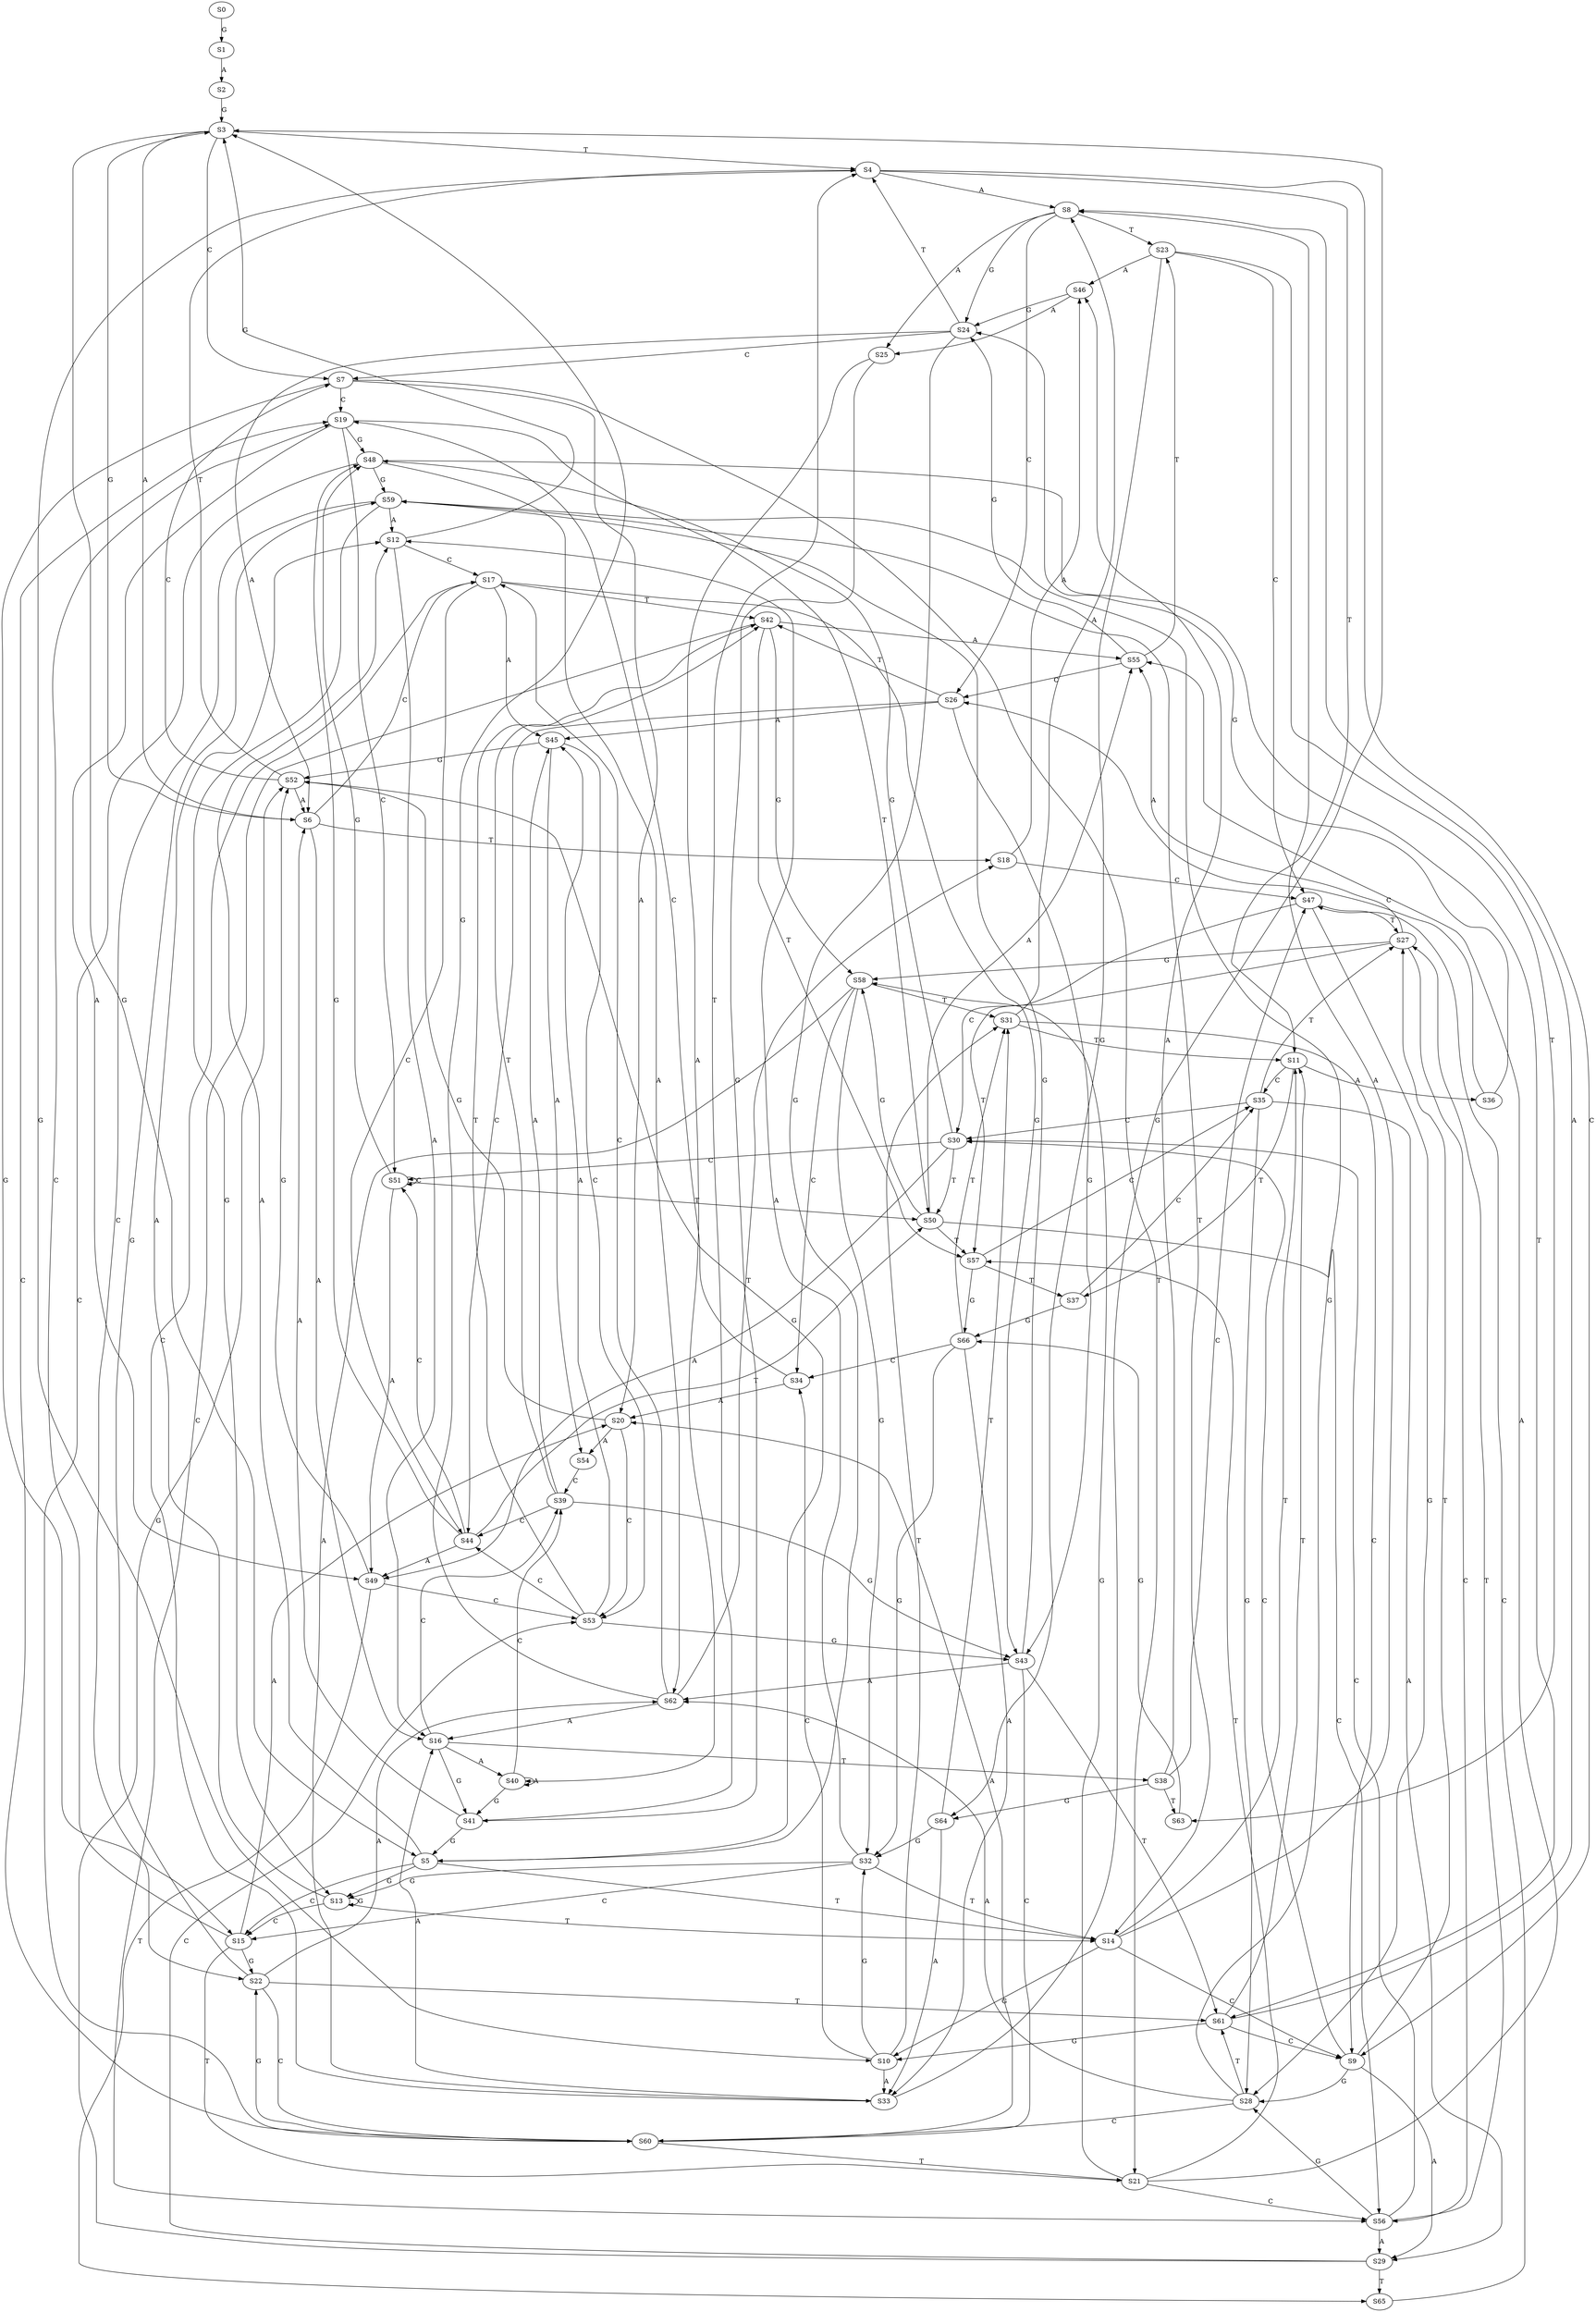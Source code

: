 strict digraph  {
	S0 -> S1 [ label = G ];
	S1 -> S2 [ label = A ];
	S2 -> S3 [ label = G ];
	S3 -> S4 [ label = T ];
	S3 -> S5 [ label = G ];
	S3 -> S6 [ label = A ];
	S3 -> S7 [ label = C ];
	S4 -> S8 [ label = A ];
	S4 -> S9 [ label = C ];
	S4 -> S10 [ label = G ];
	S4 -> S11 [ label = T ];
	S5 -> S12 [ label = A ];
	S5 -> S13 [ label = G ];
	S5 -> S14 [ label = T ];
	S5 -> S15 [ label = C ];
	S6 -> S16 [ label = A ];
	S6 -> S17 [ label = C ];
	S6 -> S18 [ label = T ];
	S6 -> S3 [ label = G ];
	S7 -> S19 [ label = C ];
	S7 -> S20 [ label = A ];
	S7 -> S21 [ label = T ];
	S7 -> S22 [ label = G ];
	S8 -> S23 [ label = T ];
	S8 -> S24 [ label = G ];
	S8 -> S25 [ label = A ];
	S8 -> S26 [ label = C ];
	S9 -> S27 [ label = T ];
	S9 -> S28 [ label = G ];
	S9 -> S29 [ label = A ];
	S9 -> S30 [ label = C ];
	S10 -> S31 [ label = T ];
	S10 -> S32 [ label = G ];
	S10 -> S33 [ label = A ];
	S10 -> S34 [ label = C ];
	S11 -> S35 [ label = C ];
	S11 -> S36 [ label = A ];
	S11 -> S37 [ label = T ];
	S12 -> S16 [ label = A ];
	S12 -> S3 [ label = G ];
	S12 -> S17 [ label = C ];
	S13 -> S14 [ label = T ];
	S13 -> S15 [ label = C ];
	S13 -> S13 [ label = G ];
	S13 -> S12 [ label = A ];
	S14 -> S8 [ label = A ];
	S14 -> S9 [ label = C ];
	S14 -> S10 [ label = G ];
	S14 -> S11 [ label = T ];
	S15 -> S21 [ label = T ];
	S15 -> S19 [ label = C ];
	S15 -> S20 [ label = A ];
	S15 -> S22 [ label = G ];
	S16 -> S38 [ label = T ];
	S16 -> S39 [ label = C ];
	S16 -> S40 [ label = A ];
	S16 -> S41 [ label = G ];
	S17 -> S42 [ label = T ];
	S17 -> S43 [ label = G ];
	S17 -> S44 [ label = C ];
	S17 -> S45 [ label = A ];
	S18 -> S46 [ label = A ];
	S18 -> S47 [ label = C ];
	S19 -> S48 [ label = G ];
	S19 -> S49 [ label = A ];
	S19 -> S50 [ label = T ];
	S19 -> S51 [ label = C ];
	S20 -> S52 [ label = G ];
	S20 -> S53 [ label = C ];
	S20 -> S54 [ label = A ];
	S21 -> S55 [ label = A ];
	S21 -> S56 [ label = C ];
	S21 -> S57 [ label = T ];
	S21 -> S58 [ label = G ];
	S22 -> S59 [ label = G ];
	S22 -> S60 [ label = C ];
	S22 -> S61 [ label = T ];
	S22 -> S62 [ label = A ];
	S23 -> S47 [ label = C ];
	S23 -> S46 [ label = A ];
	S23 -> S63 [ label = T ];
	S23 -> S64 [ label = G ];
	S24 -> S4 [ label = T ];
	S24 -> S6 [ label = A ];
	S24 -> S7 [ label = C ];
	S24 -> S5 [ label = G ];
	S25 -> S41 [ label = G ];
	S25 -> S40 [ label = A ];
	S26 -> S43 [ label = G ];
	S26 -> S42 [ label = T ];
	S26 -> S44 [ label = C ];
	S26 -> S45 [ label = A ];
	S27 -> S58 [ label = G ];
	S27 -> S56 [ label = C ];
	S27 -> S55 [ label = A ];
	S27 -> S57 [ label = T ];
	S28 -> S59 [ label = G ];
	S28 -> S61 [ label = T ];
	S28 -> S60 [ label = C ];
	S28 -> S62 [ label = A ];
	S29 -> S65 [ label = T ];
	S29 -> S53 [ label = C ];
	S29 -> S52 [ label = G ];
	S30 -> S51 [ label = C ];
	S30 -> S49 [ label = A ];
	S30 -> S50 [ label = T ];
	S30 -> S48 [ label = G ];
	S31 -> S9 [ label = C ];
	S31 -> S11 [ label = T ];
	S31 -> S8 [ label = A ];
	S32 -> S13 [ label = G ];
	S32 -> S15 [ label = C ];
	S32 -> S12 [ label = A ];
	S32 -> S14 [ label = T ];
	S33 -> S3 [ label = G ];
	S33 -> S17 [ label = C ];
	S33 -> S16 [ label = A ];
	S34 -> S19 [ label = C ];
	S34 -> S20 [ label = A ];
	S35 -> S29 [ label = A ];
	S35 -> S30 [ label = C ];
	S35 -> S27 [ label = T ];
	S35 -> S28 [ label = G ];
	S36 -> S26 [ label = C ];
	S36 -> S24 [ label = G ];
	S37 -> S66 [ label = G ];
	S37 -> S35 [ label = C ];
	S38 -> S46 [ label = A ];
	S38 -> S47 [ label = C ];
	S38 -> S64 [ label = G ];
	S38 -> S63 [ label = T ];
	S39 -> S45 [ label = A ];
	S39 -> S44 [ label = C ];
	S39 -> S43 [ label = G ];
	S39 -> S42 [ label = T ];
	S40 -> S41 [ label = G ];
	S40 -> S39 [ label = C ];
	S40 -> S40 [ label = A ];
	S41 -> S4 [ label = T ];
	S41 -> S6 [ label = A ];
	S41 -> S5 [ label = G ];
	S42 -> S55 [ label = A ];
	S42 -> S56 [ label = C ];
	S42 -> S57 [ label = T ];
	S42 -> S58 [ label = G ];
	S43 -> S59 [ label = G ];
	S43 -> S62 [ label = A ];
	S43 -> S61 [ label = T ];
	S43 -> S60 [ label = C ];
	S44 -> S51 [ label = C ];
	S44 -> S49 [ label = A ];
	S44 -> S50 [ label = T ];
	S44 -> S48 [ label = G ];
	S45 -> S52 [ label = G ];
	S45 -> S53 [ label = C ];
	S45 -> S54 [ label = A ];
	S46 -> S24 [ label = G ];
	S46 -> S25 [ label = A ];
	S47 -> S30 [ label = C ];
	S47 -> S28 [ label = G ];
	S47 -> S27 [ label = T ];
	S48 -> S62 [ label = A ];
	S48 -> S59 [ label = G ];
	S48 -> S61 [ label = T ];
	S48 -> S60 [ label = C ];
	S49 -> S52 [ label = G ];
	S49 -> S65 [ label = T ];
	S49 -> S53 [ label = C ];
	S50 -> S58 [ label = G ];
	S50 -> S56 [ label = C ];
	S50 -> S55 [ label = A ];
	S50 -> S57 [ label = T ];
	S51 -> S48 [ label = G ];
	S51 -> S51 [ label = C ];
	S51 -> S49 [ label = A ];
	S51 -> S50 [ label = T ];
	S52 -> S5 [ label = G ];
	S52 -> S4 [ label = T ];
	S52 -> S6 [ label = A ];
	S52 -> S7 [ label = C ];
	S53 -> S42 [ label = T ];
	S53 -> S44 [ label = C ];
	S53 -> S45 [ label = A ];
	S53 -> S43 [ label = G ];
	S54 -> S39 [ label = C ];
	S55 -> S24 [ label = G ];
	S55 -> S23 [ label = T ];
	S55 -> S26 [ label = C ];
	S56 -> S27 [ label = T ];
	S56 -> S28 [ label = G ];
	S56 -> S30 [ label = C ];
	S56 -> S29 [ label = A ];
	S57 -> S35 [ label = C ];
	S57 -> S37 [ label = T ];
	S57 -> S66 [ label = G ];
	S58 -> S33 [ label = A ];
	S58 -> S34 [ label = C ];
	S58 -> S32 [ label = G ];
	S58 -> S31 [ label = T ];
	S59 -> S12 [ label = A ];
	S59 -> S13 [ label = G ];
	S59 -> S15 [ label = C ];
	S59 -> S14 [ label = T ];
	S60 -> S22 [ label = G ];
	S60 -> S21 [ label = T ];
	S60 -> S19 [ label = C ];
	S60 -> S20 [ label = A ];
	S61 -> S9 [ label = C ];
	S61 -> S8 [ label = A ];
	S61 -> S10 [ label = G ];
	S61 -> S11 [ label = T ];
	S62 -> S16 [ label = A ];
	S62 -> S17 [ label = C ];
	S62 -> S3 [ label = G ];
	S62 -> S18 [ label = T ];
	S63 -> S66 [ label = G ];
	S64 -> S32 [ label = G ];
	S64 -> S33 [ label = A ];
	S64 -> S31 [ label = T ];
	S65 -> S47 [ label = C ];
	S66 -> S32 [ label = G ];
	S66 -> S34 [ label = C ];
	S66 -> S31 [ label = T ];
	S66 -> S33 [ label = A ];
}
